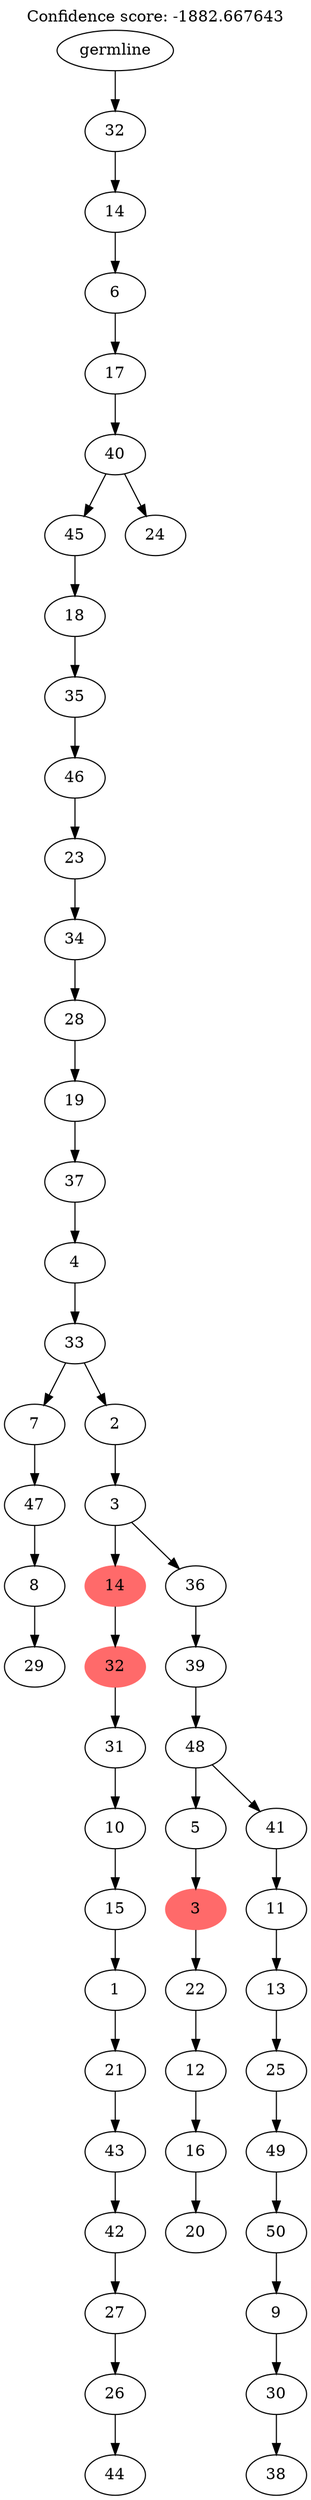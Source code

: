 digraph g {
	"52" -> "53";
	"53" [label="29"];
	"51" -> "52";
	"52" [label="8"];
	"50" -> "51";
	"51" [label="47"];
	"48" -> "49";
	"49" [label="44"];
	"47" -> "48";
	"48" [label="26"];
	"46" -> "47";
	"47" [label="27"];
	"45" -> "46";
	"46" [label="42"];
	"44" -> "45";
	"45" [label="43"];
	"43" -> "44";
	"44" [label="21"];
	"42" -> "43";
	"43" [label="1"];
	"41" -> "42";
	"42" [label="15"];
	"40" -> "41";
	"41" [label="10"];
	"39" -> "40";
	"40" [label="31"];
	"38" -> "39";
	"39" [color=indianred1, style=filled, label="32"];
	"36" -> "37";
	"37" [label="20"];
	"35" -> "36";
	"36" [label="16"];
	"34" -> "35";
	"35" [label="12"];
	"33" -> "34";
	"34" [label="22"];
	"32" -> "33";
	"33" [color=indianred1, style=filled, label="3"];
	"30" -> "31";
	"31" [label="38"];
	"29" -> "30";
	"30" [label="30"];
	"28" -> "29";
	"29" [label="9"];
	"27" -> "28";
	"28" [label="50"];
	"26" -> "27";
	"27" [label="49"];
	"25" -> "26";
	"26" [label="25"];
	"24" -> "25";
	"25" [label="13"];
	"23" -> "24";
	"24" [label="11"];
	"22" -> "23";
	"23" [label="41"];
	"22" -> "32";
	"32" [label="5"];
	"21" -> "22";
	"22" [label="48"];
	"20" -> "21";
	"21" [label="39"];
	"19" -> "20";
	"20" [label="36"];
	"19" -> "38";
	"38" [color=indianred1, style=filled, label="14"];
	"18" -> "19";
	"19" [label="3"];
	"17" -> "18";
	"18" [label="2"];
	"17" -> "50";
	"50" [label="7"];
	"16" -> "17";
	"17" [label="33"];
	"15" -> "16";
	"16" [label="4"];
	"14" -> "15";
	"15" [label="37"];
	"13" -> "14";
	"14" [label="19"];
	"12" -> "13";
	"13" [label="28"];
	"11" -> "12";
	"12" [label="34"];
	"10" -> "11";
	"11" [label="23"];
	"9" -> "10";
	"10" [label="46"];
	"8" -> "9";
	"9" [label="35"];
	"7" -> "8";
	"8" [label="18"];
	"5" -> "6";
	"6" [label="24"];
	"5" -> "7";
	"7" [label="45"];
	"4" -> "5";
	"5" [label="40"];
	"3" -> "4";
	"4" [label="17"];
	"2" -> "3";
	"3" [label="6"];
	"1" -> "2";
	"2" [label="14"];
	"0" -> "1";
	"1" [label="32"];
	"0" [label="germline"];
	labelloc="t";
	label="Confidence score: -1882.667643";
}
